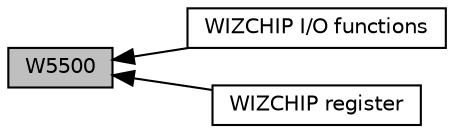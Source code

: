 digraph "W5500"
{
  edge [fontname="Helvetica",fontsize="10",labelfontname="Helvetica",labelfontsize="10"];
  node [fontname="Helvetica",fontsize="10",shape=box];
  rankdir=LR;
  Node1 [label="W5500",height=0.2,width=0.4,color="black", fillcolor="grey75", style="filled", fontcolor="black",tooltip="WHIZCHIP register defines and I/O functions of W5500."];
  Node3 [label="WIZCHIP I/O functions",height=0.2,width=0.4,color="black", fillcolor="white", style="filled",URL="$group___w_i_z_c_h_i_p___i_o___functions.html",tooltip="This supports the basic I/O functions for WIZCHIP register."];
  Node2 [label="WIZCHIP register",height=0.2,width=0.4,color="black", fillcolor="white", style="filled",URL="$group___w_i_z_c_h_i_p__register.html",tooltip="WHIZCHIP register defines register group of W5500."];
  Node1->Node2 [shape=plaintext, dir="back", style="solid"];
  Node1->Node3 [shape=plaintext, dir="back", style="solid"];
}
